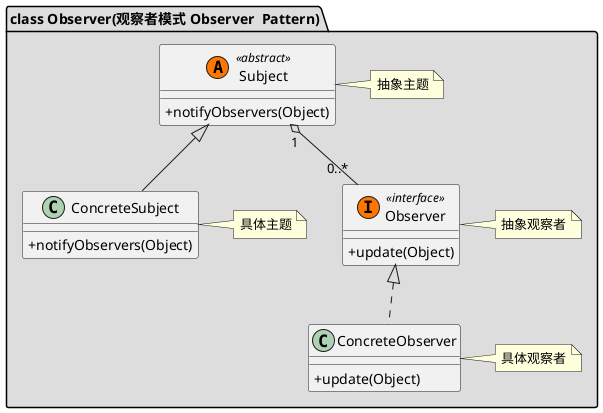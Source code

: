 @startuml
skinparam classAttributeIconSize 0

package "class Observer(观察者模式 Observer  Pattern)" #DDDDDD {
    class Subject<< (A,#FF7700) abstract>>
    {
    +notifyObservers(Object)
    }
    note right: 抽象主题

    class ConcreteSubject
    {
    +notifyObservers(Object)
    }
    note right: 具体主题

    class Observer<< (I,#FF7700) interface>>
    {
    +update(Object)
    }
    note right: 抽象观察者

    class ConcreteObserver
    {
    +update(Object)
    }
    note right: 具体观察者

    Subject <|-- ConcreteSubject
    Subject "1" o-- "0..*" Observer
    Observer <|.. ConcreteObserver
}
@enduml

